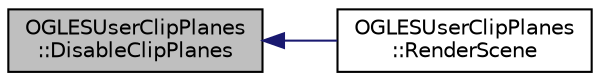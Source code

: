 digraph "OGLESUserClipPlanes::DisableClipPlanes"
{
  edge [fontname="Helvetica",fontsize="10",labelfontname="Helvetica",labelfontsize="10"];
  node [fontname="Helvetica",fontsize="10",shape=record];
  rankdir="LR";
  Node1 [label="OGLESUserClipPlanes\l::DisableClipPlanes",height=0.2,width=0.4,color="black", fillcolor="grey75", style="filled", fontcolor="black"];
  Node1 -> Node2 [dir="back",color="midnightblue",fontsize="10",style="solid"];
  Node2 [label="OGLESUserClipPlanes\l::RenderScene",height=0.2,width=0.4,color="black", fillcolor="white", style="filled",URL="$class_o_g_l_e_s_user_clip_planes.html#a246dafc4ebabda78433e8edff0ee7ef0"];
}
